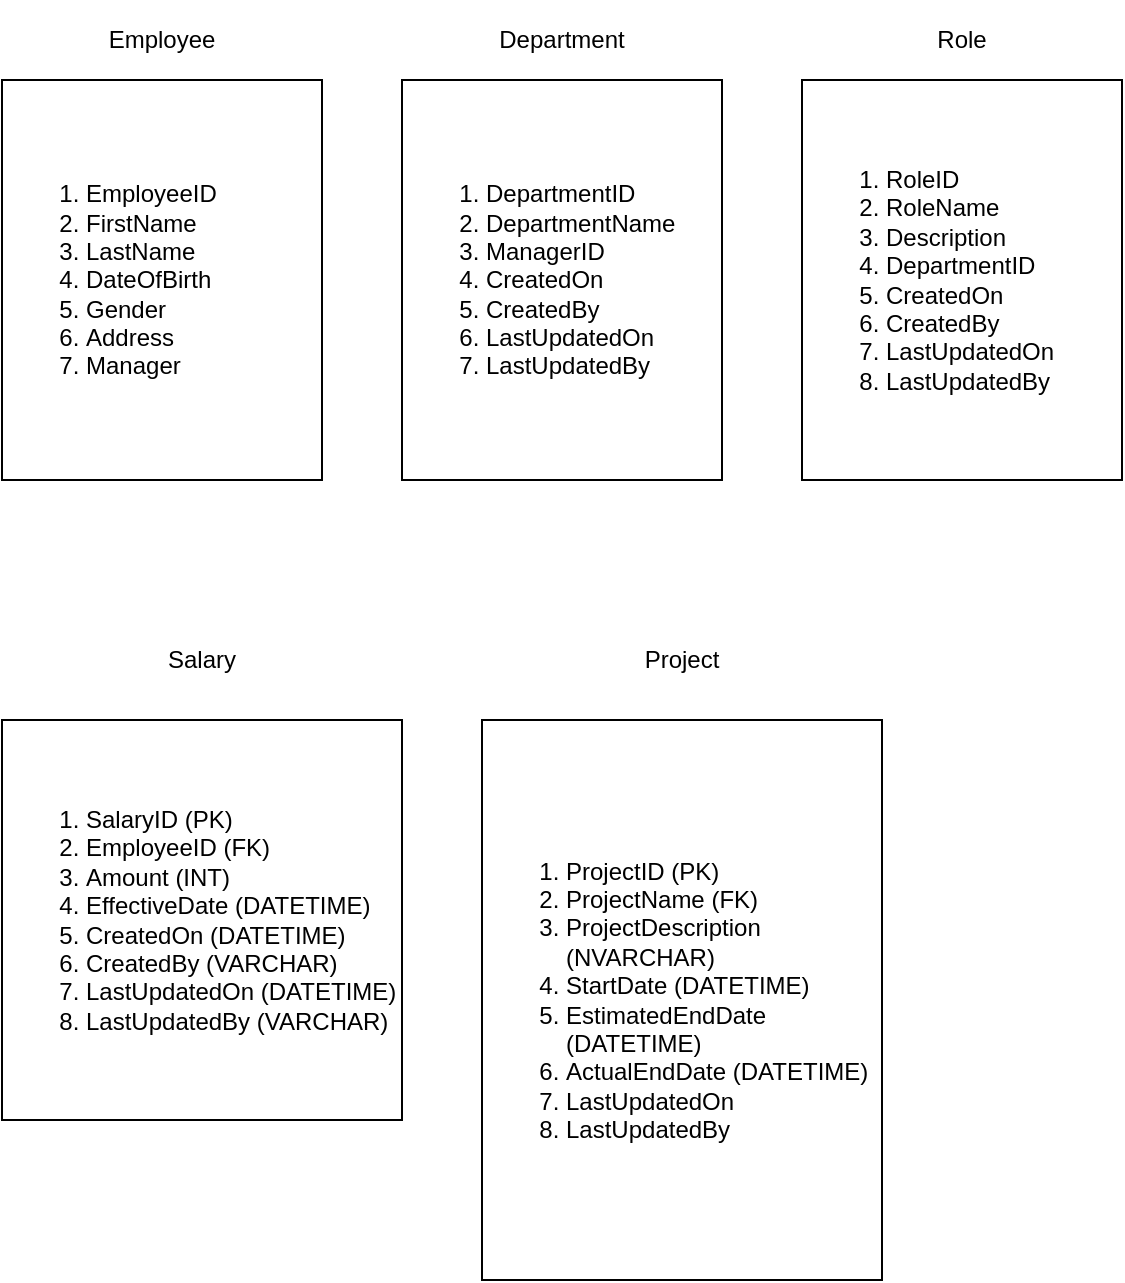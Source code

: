 <mxfile version="26.0.2">
  <diagram name="Page-1" id="_BGKxGGrdwYYnZQfYPtn">
    <mxGraphModel dx="600" dy="329" grid="1" gridSize="10" guides="1" tooltips="1" connect="1" arrows="1" fold="1" page="1" pageScale="1" pageWidth="850" pageHeight="1100" math="0" shadow="0">
      <root>
        <mxCell id="0" />
        <mxCell id="1" parent="0" />
        <mxCell id="nVcHCXMPq8yCNrnFJwnh-1" value="&lt;ol&gt;&lt;li&gt;EmployeeID&lt;/li&gt;&lt;li&gt;FirstName&lt;/li&gt;&lt;li&gt;LastName&lt;/li&gt;&lt;li&gt;DateOfBirth&lt;/li&gt;&lt;li&gt;Gender&lt;/li&gt;&lt;li&gt;Address&lt;br&gt;&lt;/li&gt;&lt;li&gt;Manager&lt;br&gt;&lt;/li&gt;&lt;/ol&gt;" style="rounded=0;whiteSpace=wrap;html=1;align=left;" vertex="1" parent="1">
          <mxGeometry x="80" y="80" width="160" height="200" as="geometry" />
        </mxCell>
        <mxCell id="nVcHCXMPq8yCNrnFJwnh-2" value="Employee" style="text;html=1;align=center;verticalAlign=middle;whiteSpace=wrap;rounded=0;" vertex="1" parent="1">
          <mxGeometry x="130" y="40" width="60" height="40" as="geometry" />
        </mxCell>
        <mxCell id="nVcHCXMPq8yCNrnFJwnh-4" value="Department" style="text;html=1;align=center;verticalAlign=middle;whiteSpace=wrap;rounded=0;" vertex="1" parent="1">
          <mxGeometry x="325" y="45" width="70" height="30" as="geometry" />
        </mxCell>
        <mxCell id="nVcHCXMPq8yCNrnFJwnh-6" value="&lt;ol&gt;&lt;li&gt;DepartmentID&lt;/li&gt;&lt;li&gt;DepartmentName&lt;/li&gt;&lt;li&gt;ManagerID&lt;/li&gt;&lt;li&gt;CreatedOn&lt;/li&gt;&lt;li&gt;CreatedBy&lt;/li&gt;&lt;li&gt;LastUpdatedOn&lt;/li&gt;&lt;li&gt;LastUpdatedBy&lt;/li&gt;&lt;/ol&gt;" style="rounded=0;whiteSpace=wrap;html=1;align=left;" vertex="1" parent="1">
          <mxGeometry x="280" y="80" width="160" height="200" as="geometry" />
        </mxCell>
        <mxCell id="nVcHCXMPq8yCNrnFJwnh-7" value="&lt;ol&gt;&lt;li&gt;RoleID&lt;/li&gt;&lt;li&gt;RoleName&lt;/li&gt;&lt;li&gt;Description&lt;br&gt;&lt;/li&gt;&lt;li&gt;DepartmentID&lt;/li&gt;&lt;li&gt;CreatedOn&lt;/li&gt;&lt;li&gt;CreatedBy&lt;/li&gt;&lt;li&gt;LastUpdatedOn&lt;/li&gt;&lt;li&gt;LastUpdatedBy&lt;/li&gt;&lt;/ol&gt;" style="rounded=0;whiteSpace=wrap;html=1;align=left;" vertex="1" parent="1">
          <mxGeometry x="480" y="80" width="160" height="200" as="geometry" />
        </mxCell>
        <mxCell id="nVcHCXMPq8yCNrnFJwnh-8" value="Role" style="text;html=1;align=center;verticalAlign=middle;whiteSpace=wrap;rounded=0;" vertex="1" parent="1">
          <mxGeometry x="525" y="45" width="70" height="30" as="geometry" />
        </mxCell>
        <mxCell id="nVcHCXMPq8yCNrnFJwnh-10" value="&lt;ol&gt;&lt;li&gt;SalaryID (PK)&lt;br&gt;&lt;/li&gt;&lt;li&gt;EmployeeID (FK)&lt;br&gt;&lt;/li&gt;&lt;li&gt;Amount (INT)&lt;/li&gt;&lt;li&gt;EffectiveDate (DATETIME)&lt;/li&gt;&lt;li&gt;CreatedOn (DATETIME)&lt;br&gt;&lt;/li&gt;&lt;li&gt;CreatedBy (VARCHAR)&lt;br&gt;&lt;/li&gt;&lt;li&gt;LastUpdatedOn (DATETIME)&lt;br&gt;&lt;/li&gt;&lt;li&gt;LastUpdatedBy (VARCHAR)&lt;br&gt;&lt;/li&gt;&lt;/ol&gt;" style="rounded=0;whiteSpace=wrap;html=1;align=left;" vertex="1" parent="1">
          <mxGeometry x="80" y="400" width="200" height="200" as="geometry" />
        </mxCell>
        <mxCell id="nVcHCXMPq8yCNrnFJwnh-11" value="Salary" style="text;html=1;align=center;verticalAlign=middle;whiteSpace=wrap;rounded=0;" vertex="1" parent="1">
          <mxGeometry x="150" y="350" width="60" height="40" as="geometry" />
        </mxCell>
        <mxCell id="nVcHCXMPq8yCNrnFJwnh-12" value="&lt;ol&gt;&lt;li&gt;ProjectID (PK)&lt;br&gt;&lt;/li&gt;&lt;li&gt;ProjectName (FK)&lt;br&gt;&lt;/li&gt;&lt;li&gt;ProjectDescription (NVARCHAR)&lt;/li&gt;&lt;li&gt;StartDate (DATETIME)&lt;/li&gt;&lt;li&gt;EstimatedEndDate (DATETIME)&lt;br&gt;&lt;/li&gt;&lt;li&gt;ActualEndDate (DATETIME)&lt;br&gt;&lt;/li&gt;&lt;li&gt;LastUpdatedOn&lt;/li&gt;&lt;li&gt;LastUpdatedBy &lt;br&gt;&lt;/li&gt;&lt;/ol&gt;" style="rounded=0;whiteSpace=wrap;html=1;align=left;" vertex="1" parent="1">
          <mxGeometry x="320" y="400" width="200" height="280" as="geometry" />
        </mxCell>
        <mxCell id="nVcHCXMPq8yCNrnFJwnh-13" value="Project" style="text;html=1;align=center;verticalAlign=middle;whiteSpace=wrap;rounded=0;" vertex="1" parent="1">
          <mxGeometry x="390" y="350" width="60" height="40" as="geometry" />
        </mxCell>
      </root>
    </mxGraphModel>
  </diagram>
</mxfile>
